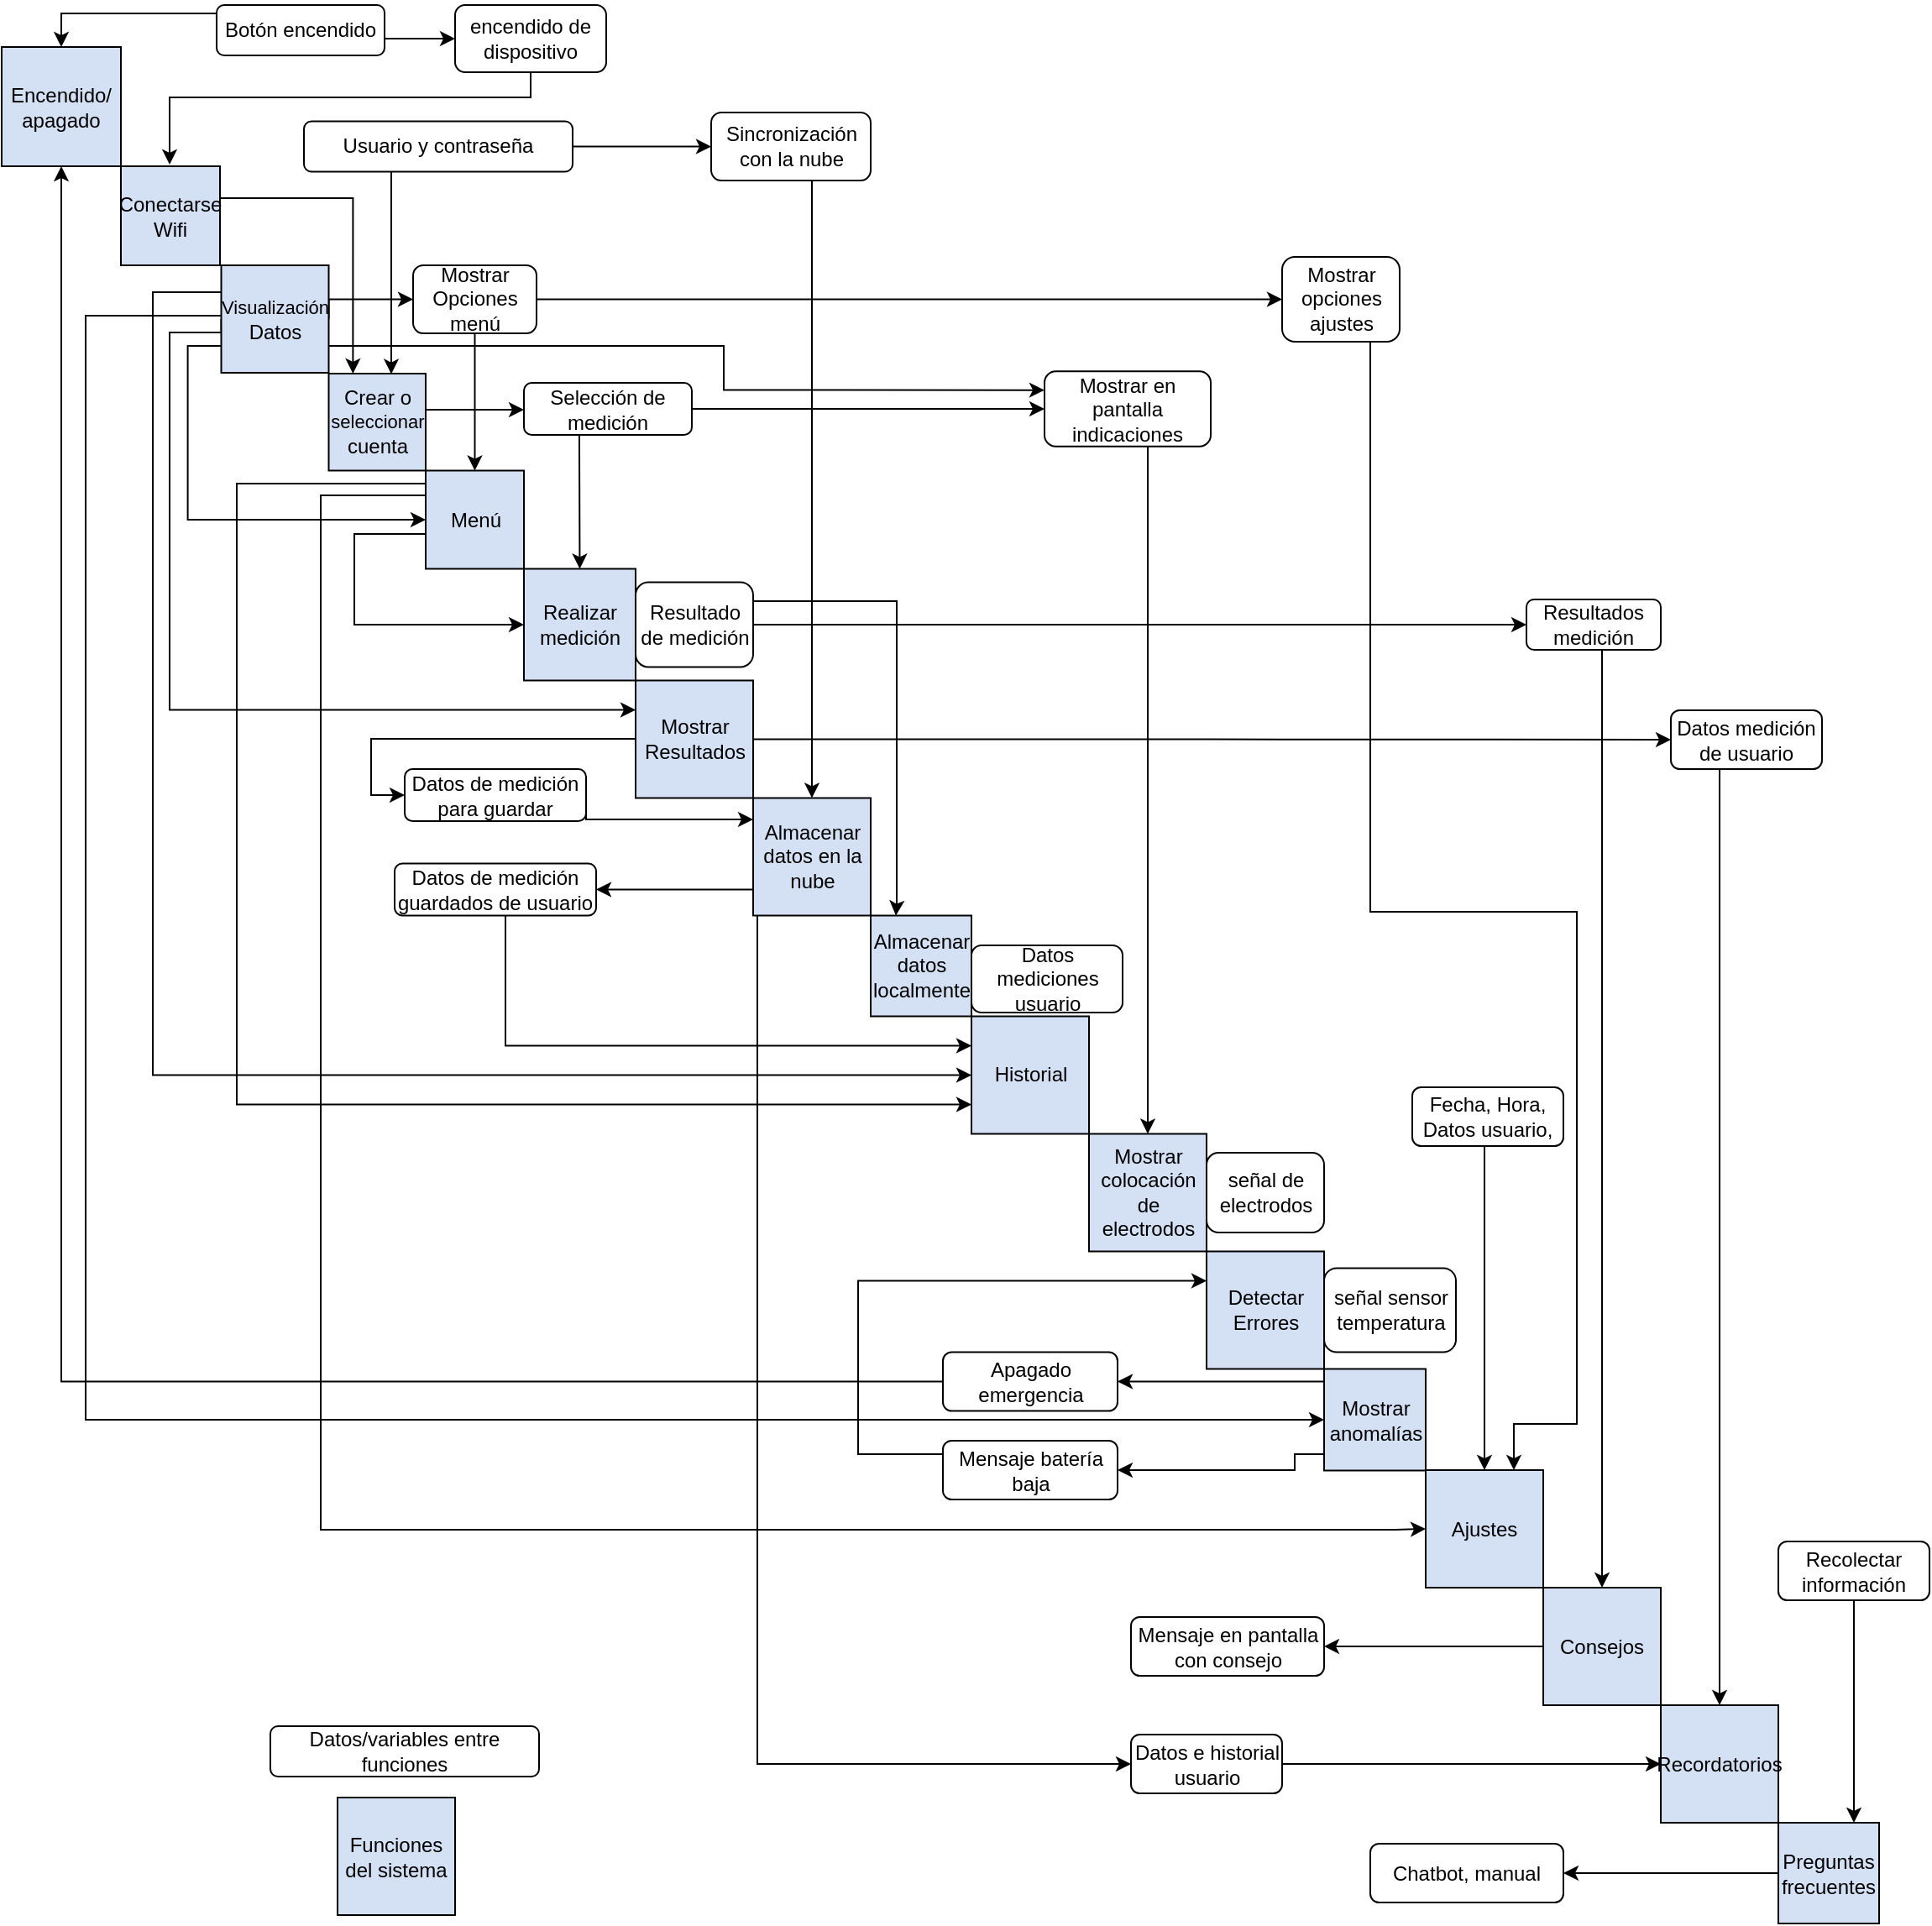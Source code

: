 <mxfile version="15.4.1" type="github">
  <diagram id="Nj07bCPPSiQxX_Wcg0r5" name="Page-1">
    <mxGraphModel dx="1108" dy="482" grid="1" gridSize="10" guides="1" tooltips="1" connect="1" arrows="1" fold="1" page="1" pageScale="1" pageWidth="827" pageHeight="1169" math="0" shadow="0">
      <root>
        <mxCell id="0" />
        <mxCell id="1" parent="0" />
        <mxCell id="GFn40_tMTBPi8Aqq6Cur-9" style="edgeStyle=orthogonalEdgeStyle;rounded=0;orthogonalLoop=1;jettySize=auto;html=1;exitX=1;exitY=0.5;exitDx=0;exitDy=0;" parent="1" source="CXU5azMome1cHcGIRZeV-1" target="iT-QjhbkleCrby-z9CVg-7" edge="1">
          <mxGeometry relative="1" as="geometry">
            <Array as="points">
              <mxPoint x="473" y="246" />
            </Array>
          </mxGeometry>
        </mxCell>
        <mxCell id="CXU5azMome1cHcGIRZeV-1" value="Crear o &lt;font style=&quot;font-size: 11px&quot;&gt;seleccionar &lt;/font&gt;cuenta" style="whiteSpace=wrap;html=1;aspect=fixed;fillColor=#D4E1F5;" parent="1" vertex="1">
          <mxGeometry x="414.75" y="224.5" width="57.75" height="57.75" as="geometry" />
        </mxCell>
        <mxCell id="CXU5azMome1cHcGIRZeV-2" value="Realizar medición" style="whiteSpace=wrap;html=1;aspect=fixed;fillColor=#D4E1F5;" parent="1" vertex="1">
          <mxGeometry x="531" y="340.75" width="66.5" height="66.5" as="geometry" />
        </mxCell>
        <mxCell id="iT-QjhbkleCrby-z9CVg-91" style="edgeStyle=orthogonalEdgeStyle;rounded=0;orthogonalLoop=1;jettySize=auto;html=1;exitX=0;exitY=0.75;exitDx=0;exitDy=0;entryX=0;entryY=0.5;entryDx=0;entryDy=0;" parent="1" source="iT-QjhbkleCrby-z9CVg-87" target="CXU5azMome1cHcGIRZeV-5" edge="1">
          <mxGeometry relative="1" as="geometry">
            <Array as="points">
              <mxPoint x="473" y="297" />
              <mxPoint x="410" y="297" />
              <mxPoint x="410" y="913" />
              <mxPoint x="1050" y="913" />
            </Array>
          </mxGeometry>
        </mxCell>
        <mxCell id="CXU5azMome1cHcGIRZeV-5" value="Ajustes" style="whiteSpace=wrap;html=1;aspect=fixed;fillColor=#D4E1F5;" parent="1" vertex="1">
          <mxGeometry x="1068" y="877.5" width="70" height="70" as="geometry" />
        </mxCell>
        <mxCell id="CXU5azMome1cHcGIRZeV-7" value="Mostrar colocación de electrodos" style="whiteSpace=wrap;html=1;aspect=fixed;fillColor=#D4E1F5;" parent="1" vertex="1">
          <mxGeometry x="867.5" y="677.25" width="70" height="70" as="geometry" />
        </mxCell>
        <mxCell id="CXU5azMome1cHcGIRZeV-8" value="Detectar Errores" style="whiteSpace=wrap;html=1;aspect=fixed;fillColor=#D4E1F5;" parent="1" vertex="1">
          <mxGeometry x="937.5" y="747.25" width="70" height="70" as="geometry" />
        </mxCell>
        <mxCell id="iT-QjhbkleCrby-z9CVg-37" style="edgeStyle=orthogonalEdgeStyle;rounded=0;orthogonalLoop=1;jettySize=auto;html=1;exitX=0;exitY=0.75;exitDx=0;exitDy=0;entryX=1;entryY=0.5;entryDx=0;entryDy=0;" parent="1" source="CXU5azMome1cHcGIRZeV-9" target="iT-QjhbkleCrby-z9CVg-35" edge="1">
          <mxGeometry relative="1" as="geometry">
            <Array as="points">
              <mxPoint x="668" y="532" />
            </Array>
          </mxGeometry>
        </mxCell>
        <mxCell id="iT-QjhbkleCrby-z9CVg-70" style="edgeStyle=orthogonalEdgeStyle;rounded=0;orthogonalLoop=1;jettySize=auto;html=1;exitX=0.5;exitY=1;exitDx=0;exitDy=0;entryX=0;entryY=0.5;entryDx=0;entryDy=0;" parent="1" source="CXU5azMome1cHcGIRZeV-9" target="iT-QjhbkleCrby-z9CVg-68" edge="1">
          <mxGeometry relative="1" as="geometry">
            <Array as="points">
              <mxPoint x="703" y="518" />
              <mxPoint x="670" y="518" />
              <mxPoint x="670" y="1053" />
            </Array>
          </mxGeometry>
        </mxCell>
        <mxCell id="CXU5azMome1cHcGIRZeV-9" value="Almacenar datos en la nube" style="whiteSpace=wrap;html=1;aspect=fixed;fillColor=#D4E1F5;" parent="1" vertex="1">
          <mxGeometry x="667.5" y="477.25" width="70" height="70" as="geometry" />
        </mxCell>
        <mxCell id="iT-QjhbkleCrby-z9CVg-61" style="edgeStyle=orthogonalEdgeStyle;rounded=0;orthogonalLoop=1;jettySize=auto;html=1;entryX=1;entryY=0.5;entryDx=0;entryDy=0;exitX=0;exitY=0.25;exitDx=0;exitDy=0;" parent="1" source="CXU5azMome1cHcGIRZeV-10" target="iT-QjhbkleCrby-z9CVg-60" edge="1">
          <mxGeometry relative="1" as="geometry">
            <Array as="points">
              <mxPoint x="1008" y="825" />
            </Array>
          </mxGeometry>
        </mxCell>
        <mxCell id="iT-QjhbkleCrby-z9CVg-94" style="edgeStyle=orthogonalEdgeStyle;rounded=0;orthogonalLoop=1;jettySize=auto;html=1;exitX=0;exitY=0.75;exitDx=0;exitDy=0;entryX=1;entryY=0.5;entryDx=0;entryDy=0;" parent="1" source="CXU5azMome1cHcGIRZeV-10" target="iT-QjhbkleCrby-z9CVg-93" edge="1">
          <mxGeometry relative="1" as="geometry">
            <Array as="points">
              <mxPoint x="1008" y="868" />
              <mxPoint x="990" y="868" />
            </Array>
          </mxGeometry>
        </mxCell>
        <mxCell id="CXU5azMome1cHcGIRZeV-10" value="Mostrar anomalías" style="whiteSpace=wrap;html=1;aspect=fixed;fillColor=#D4E1F5;" parent="1" vertex="1">
          <mxGeometry x="1007.5" y="817.25" width="60.5" height="60.5" as="geometry" />
        </mxCell>
        <mxCell id="iT-QjhbkleCrby-z9CVg-73" style="edgeStyle=orthogonalEdgeStyle;rounded=0;orthogonalLoop=1;jettySize=auto;html=1;" parent="1" source="CXU5azMome1cHcGIRZeV-11" target="iT-QjhbkleCrby-z9CVg-71" edge="1">
          <mxGeometry relative="1" as="geometry" />
        </mxCell>
        <mxCell id="CXU5azMome1cHcGIRZeV-11" value="Consejos" style="whiteSpace=wrap;html=1;aspect=fixed;fillColor=#D4E1F5;" parent="1" vertex="1">
          <mxGeometry x="1138" y="947.5" width="70" height="70" as="geometry" />
        </mxCell>
        <mxCell id="CXU5azMome1cHcGIRZeV-12" value="Recordatorios" style="whiteSpace=wrap;html=1;aspect=fixed;fillColor=#D4E1F5;" parent="1" vertex="1">
          <mxGeometry x="1208" y="1017.5" width="70" height="70" as="geometry" />
        </mxCell>
        <mxCell id="iT-QjhbkleCrby-z9CVg-76" style="edgeStyle=orthogonalEdgeStyle;rounded=0;orthogonalLoop=1;jettySize=auto;html=1;entryX=1;entryY=0.5;entryDx=0;entryDy=0;" parent="1" source="CXU5azMome1cHcGIRZeV-13" target="iT-QjhbkleCrby-z9CVg-74" edge="1">
          <mxGeometry relative="1" as="geometry" />
        </mxCell>
        <mxCell id="CXU5azMome1cHcGIRZeV-13" value="Preguntas frecuentes" style="whiteSpace=wrap;html=1;aspect=fixed;fillColor=#D4E1F5;" parent="1" vertex="1">
          <mxGeometry x="1278" y="1087.5" width="60" height="60" as="geometry" />
        </mxCell>
        <mxCell id="GFn40_tMTBPi8Aqq6Cur-4" style="edgeStyle=orthogonalEdgeStyle;rounded=0;orthogonalLoop=1;jettySize=auto;html=1;entryX=0;entryY=0.5;entryDx=0;entryDy=0;" parent="1" source="iT-QjhbkleCrby-z9CVg-3" target="iT-QjhbkleCrby-z9CVg-83" edge="1">
          <mxGeometry relative="1" as="geometry" />
        </mxCell>
        <mxCell id="GFn40_tMTBPi8Aqq6Cur-27" style="edgeStyle=orthogonalEdgeStyle;rounded=0;orthogonalLoop=1;jettySize=auto;html=1;exitX=0.5;exitY=1;exitDx=0;exitDy=0;entryX=0.645;entryY=0.005;entryDx=0;entryDy=0;entryPerimeter=0;" parent="1" source="iT-QjhbkleCrby-z9CVg-3" target="CXU5azMome1cHcGIRZeV-1" edge="1">
          <mxGeometry relative="1" as="geometry">
            <Array as="points">
              <mxPoint x="480" y="89" />
              <mxPoint x="452" y="89" />
            </Array>
          </mxGeometry>
        </mxCell>
        <mxCell id="iT-QjhbkleCrby-z9CVg-3" value="Usuario y contraseña" style="rounded=1;whiteSpace=wrap;html=1;" parent="1" vertex="1">
          <mxGeometry x="400" y="74.25" width="160" height="30" as="geometry" />
        </mxCell>
        <mxCell id="iT-QjhbkleCrby-z9CVg-5" value="Funciones del sistema" style="whiteSpace=wrap;html=1;aspect=fixed;fillColor=#D4E1F5;" parent="1" vertex="1">
          <mxGeometry x="420" y="1072.5" width="70" height="70" as="geometry" />
        </mxCell>
        <mxCell id="iT-QjhbkleCrby-z9CVg-6" value="Datos/variables entre funciones" style="rounded=1;whiteSpace=wrap;html=1;" parent="1" vertex="1">
          <mxGeometry x="380" y="1030" width="160" height="30" as="geometry" />
        </mxCell>
        <mxCell id="iT-QjhbkleCrby-z9CVg-40" style="edgeStyle=orthogonalEdgeStyle;rounded=0;orthogonalLoop=1;jettySize=auto;html=1;entryX=0;entryY=0.5;entryDx=0;entryDy=0;" parent="1" source="iT-QjhbkleCrby-z9CVg-7" target="iT-QjhbkleCrby-z9CVg-39" edge="1">
          <mxGeometry relative="1" as="geometry" />
        </mxCell>
        <mxCell id="GFn40_tMTBPi8Aqq6Cur-10" style="edgeStyle=orthogonalEdgeStyle;rounded=0;orthogonalLoop=1;jettySize=auto;html=1;entryX=0.5;entryY=0;entryDx=0;entryDy=0;" parent="1" source="iT-QjhbkleCrby-z9CVg-7" target="CXU5azMome1cHcGIRZeV-2" edge="1">
          <mxGeometry relative="1" as="geometry">
            <Array as="points">
              <mxPoint x="564" y="270" />
              <mxPoint x="564" y="270" />
            </Array>
          </mxGeometry>
        </mxCell>
        <mxCell id="iT-QjhbkleCrby-z9CVg-7" value="Selección de medición" style="rounded=1;whiteSpace=wrap;html=1;" parent="1" vertex="1">
          <mxGeometry x="531" y="230" width="100" height="31" as="geometry" />
        </mxCell>
        <mxCell id="GFn40_tMTBPi8Aqq6Cur-12" style="edgeStyle=orthogonalEdgeStyle;rounded=0;orthogonalLoop=1;jettySize=auto;html=1;entryX=0.25;entryY=0;entryDx=0;entryDy=0;" parent="1" source="iT-QjhbkleCrby-z9CVg-15" target="GFn40_tMTBPi8Aqq6Cur-2" edge="1">
          <mxGeometry relative="1" as="geometry">
            <Array as="points">
              <mxPoint x="753" y="360" />
              <mxPoint x="753" y="540" />
            </Array>
          </mxGeometry>
        </mxCell>
        <mxCell id="GFn40_tMTBPi8Aqq6Cur-25" style="edgeStyle=orthogonalEdgeStyle;rounded=0;orthogonalLoop=1;jettySize=auto;html=1;entryX=0;entryY=0.5;entryDx=0;entryDy=0;" parent="1" source="iT-QjhbkleCrby-z9CVg-15" target="iT-QjhbkleCrby-z9CVg-62" edge="1">
          <mxGeometry relative="1" as="geometry" />
        </mxCell>
        <mxCell id="iT-QjhbkleCrby-z9CVg-15" value="Resultado de medición" style="rounded=1;whiteSpace=wrap;html=1;" parent="1" vertex="1">
          <mxGeometry x="597.5" y="348.75" width="70" height="50.5" as="geometry" />
        </mxCell>
        <mxCell id="iT-QjhbkleCrby-z9CVg-34" style="edgeStyle=orthogonalEdgeStyle;rounded=0;orthogonalLoop=1;jettySize=auto;html=1;entryX=0;entryY=0.5;entryDx=0;entryDy=0;exitX=0.021;exitY=0.354;exitDx=0;exitDy=0;exitPerimeter=0;" parent="1" target="iT-QjhbkleCrby-z9CVg-26" edge="1" source="CXU5azMome1cHcGIRZeV-6">
          <mxGeometry relative="1" as="geometry">
            <Array as="points">
              <mxPoint x="599" y="442" />
              <mxPoint x="440" y="442" />
              <mxPoint x="440" y="476" />
            </Array>
            <mxPoint x="590" y="430" as="sourcePoint" />
          </mxGeometry>
        </mxCell>
        <mxCell id="67Dht7YHLMiTtMJzF1Od-23" style="edgeStyle=orthogonalEdgeStyle;rounded=0;orthogonalLoop=1;jettySize=auto;html=1;exitX=1;exitY=0.5;exitDx=0;exitDy=0;entryX=0;entryY=0.5;entryDx=0;entryDy=0;fontSize=11;" edge="1" parent="1" source="CXU5azMome1cHcGIRZeV-6" target="iT-QjhbkleCrby-z9CVg-65">
          <mxGeometry relative="1" as="geometry" />
        </mxCell>
        <mxCell id="CXU5azMome1cHcGIRZeV-6" value="Mostrar Resultados" style="whiteSpace=wrap;html=1;aspect=fixed;fillColor=#D4E1F5;" parent="1" vertex="1">
          <mxGeometry x="597.5" y="407.25" width="70" height="70" as="geometry" />
        </mxCell>
        <mxCell id="iT-QjhbkleCrby-z9CVg-33" style="edgeStyle=orthogonalEdgeStyle;rounded=0;orthogonalLoop=1;jettySize=auto;html=1;exitX=1;exitY=0.5;exitDx=0;exitDy=0;" parent="1" source="iT-QjhbkleCrby-z9CVg-26" target="CXU5azMome1cHcGIRZeV-9" edge="1">
          <mxGeometry relative="1" as="geometry">
            <Array as="points">
              <mxPoint x="568" y="490" />
            </Array>
          </mxGeometry>
        </mxCell>
        <mxCell id="iT-QjhbkleCrby-z9CVg-26" value="Datos de medición para guardar" style="rounded=1;whiteSpace=wrap;html=1;" parent="1" vertex="1">
          <mxGeometry x="460" y="460" width="108" height="31" as="geometry" />
        </mxCell>
        <mxCell id="iT-QjhbkleCrby-z9CVg-38" style="edgeStyle=orthogonalEdgeStyle;rounded=0;orthogonalLoop=1;jettySize=auto;html=1;entryX=0;entryY=0.25;entryDx=0;entryDy=0;" parent="1" source="iT-QjhbkleCrby-z9CVg-35" target="CXU5azMome1cHcGIRZeV-4" edge="1">
          <mxGeometry relative="1" as="geometry">
            <mxPoint x="480" y="440" as="targetPoint" />
            <Array as="points">
              <mxPoint x="520" y="625" />
            </Array>
          </mxGeometry>
        </mxCell>
        <mxCell id="iT-QjhbkleCrby-z9CVg-35" value="Datos de medición guardados de usuario" style="rounded=1;whiteSpace=wrap;html=1;" parent="1" vertex="1">
          <mxGeometry x="454" y="516.25" width="120" height="31" as="geometry" />
        </mxCell>
        <mxCell id="GFn40_tMTBPi8Aqq6Cur-21" style="edgeStyle=orthogonalEdgeStyle;rounded=0;orthogonalLoop=1;jettySize=auto;html=1;entryX=0.5;entryY=0;entryDx=0;entryDy=0;" parent="1" source="iT-QjhbkleCrby-z9CVg-39" target="CXU5azMome1cHcGIRZeV-7" edge="1">
          <mxGeometry relative="1" as="geometry">
            <Array as="points">
              <mxPoint x="903" y="473" />
            </Array>
          </mxGeometry>
        </mxCell>
        <mxCell id="iT-QjhbkleCrby-z9CVg-39" value="Mostrar en pantalla indicaciones" style="rounded=1;whiteSpace=wrap;html=1;" parent="1" vertex="1">
          <mxGeometry x="841" y="223.13" width="99" height="44.75" as="geometry" />
        </mxCell>
        <mxCell id="iT-QjhbkleCrby-z9CVg-46" value="señal de electrodos" style="rounded=1;whiteSpace=wrap;html=1;" parent="1" vertex="1">
          <mxGeometry x="937.5" y="688.5" width="70" height="47.5" as="geometry" />
        </mxCell>
        <mxCell id="iT-QjhbkleCrby-z9CVg-48" value="señal sensor temperatura" style="rounded=1;whiteSpace=wrap;html=1;" parent="1" vertex="1">
          <mxGeometry x="1007.5" y="757.25" width="78.5" height="50" as="geometry" />
        </mxCell>
        <mxCell id="67Dht7YHLMiTtMJzF1Od-18" style="edgeStyle=orthogonalEdgeStyle;rounded=0;orthogonalLoop=1;jettySize=auto;html=1;exitX=0.5;exitY=1;exitDx=0;exitDy=0;fontSize=11;entryX=0.5;entryY=0;entryDx=0;entryDy=0;" edge="1" parent="1" source="iT-QjhbkleCrby-z9CVg-55" target="CXU5azMome1cHcGIRZeV-5">
          <mxGeometry relative="1" as="geometry">
            <mxPoint x="1105" y="870" as="targetPoint" />
            <Array as="points">
              <mxPoint x="1103" y="685" />
            </Array>
          </mxGeometry>
        </mxCell>
        <mxCell id="iT-QjhbkleCrby-z9CVg-55" value="Fecha, Hora, Datos usuario," style="rounded=1;whiteSpace=wrap;html=1;" parent="1" vertex="1">
          <mxGeometry x="1060" y="649.5" width="90" height="35" as="geometry" />
        </mxCell>
        <mxCell id="iT-QjhbkleCrby-z9CVg-82" style="edgeStyle=orthogonalEdgeStyle;rounded=0;orthogonalLoop=1;jettySize=auto;html=1;entryX=0.5;entryY=1;entryDx=0;entryDy=0;" parent="1" source="iT-QjhbkleCrby-z9CVg-60" target="iT-QjhbkleCrby-z9CVg-79" edge="1">
          <mxGeometry relative="1" as="geometry" />
        </mxCell>
        <mxCell id="iT-QjhbkleCrby-z9CVg-60" value="Apagado emergencia" style="rounded=1;whiteSpace=wrap;html=1;" parent="1" vertex="1">
          <mxGeometry x="780.5" y="807.25" width="104" height="35" as="geometry" />
        </mxCell>
        <mxCell id="iT-QjhbkleCrby-z9CVg-64" style="edgeStyle=orthogonalEdgeStyle;rounded=0;orthogonalLoop=1;jettySize=auto;html=1;entryX=0.5;entryY=0;entryDx=0;entryDy=0;" parent="1" source="iT-QjhbkleCrby-z9CVg-62" target="CXU5azMome1cHcGIRZeV-11" edge="1">
          <mxGeometry relative="1" as="geometry">
            <Array as="points">
              <mxPoint x="1173" y="760" />
              <mxPoint x="1173" y="760" />
            </Array>
          </mxGeometry>
        </mxCell>
        <mxCell id="iT-QjhbkleCrby-z9CVg-62" value="Resultados medición" style="rounded=1;whiteSpace=wrap;html=1;" parent="1" vertex="1">
          <mxGeometry x="1128" y="359" width="80" height="30" as="geometry" />
        </mxCell>
        <mxCell id="iT-QjhbkleCrby-z9CVg-67" style="edgeStyle=orthogonalEdgeStyle;rounded=0;orthogonalLoop=1;jettySize=auto;html=1;entryX=0.5;entryY=0;entryDx=0;entryDy=0;" parent="1" source="iT-QjhbkleCrby-z9CVg-65" target="CXU5azMome1cHcGIRZeV-12" edge="1">
          <mxGeometry relative="1" as="geometry">
            <Array as="points">
              <mxPoint x="1243" y="1000" />
              <mxPoint x="1243" y="1000" />
            </Array>
          </mxGeometry>
        </mxCell>
        <mxCell id="iT-QjhbkleCrby-z9CVg-65" value="Datos medición de usuario" style="rounded=1;whiteSpace=wrap;html=1;" parent="1" vertex="1">
          <mxGeometry x="1214" y="425" width="90" height="35" as="geometry" />
        </mxCell>
        <mxCell id="iT-QjhbkleCrby-z9CVg-69" style="edgeStyle=orthogonalEdgeStyle;rounded=0;orthogonalLoop=1;jettySize=auto;html=1;exitX=1;exitY=0.5;exitDx=0;exitDy=0;entryX=0;entryY=0.5;entryDx=0;entryDy=0;" parent="1" source="iT-QjhbkleCrby-z9CVg-68" target="CXU5azMome1cHcGIRZeV-12" edge="1">
          <mxGeometry relative="1" as="geometry" />
        </mxCell>
        <mxCell id="iT-QjhbkleCrby-z9CVg-68" value="Datos e historial usuario" style="rounded=1;whiteSpace=wrap;html=1;" parent="1" vertex="1">
          <mxGeometry x="892.5" y="1035" width="90" height="35" as="geometry" />
        </mxCell>
        <mxCell id="iT-QjhbkleCrby-z9CVg-71" value="Mensaje en pantalla con consejo" style="rounded=1;whiteSpace=wrap;html=1;" parent="1" vertex="1">
          <mxGeometry x="892.5" y="965" width="115" height="35" as="geometry" />
        </mxCell>
        <mxCell id="iT-QjhbkleCrby-z9CVg-74" value="Chatbot, manual" style="rounded=1;whiteSpace=wrap;html=1;" parent="1" vertex="1">
          <mxGeometry x="1035" y="1100" width="115" height="35" as="geometry" />
        </mxCell>
        <mxCell id="iT-QjhbkleCrby-z9CVg-78" style="edgeStyle=orthogonalEdgeStyle;rounded=0;orthogonalLoop=1;jettySize=auto;html=1;exitX=0.5;exitY=1;exitDx=0;exitDy=0;entryX=0.75;entryY=0;entryDx=0;entryDy=0;" parent="1" source="iT-QjhbkleCrby-z9CVg-77" target="CXU5azMome1cHcGIRZeV-13" edge="1">
          <mxGeometry relative="1" as="geometry" />
        </mxCell>
        <mxCell id="iT-QjhbkleCrby-z9CVg-77" value="Recolectar información" style="rounded=1;whiteSpace=wrap;html=1;" parent="1" vertex="1">
          <mxGeometry x="1278" y="920" width="90" height="35" as="geometry" />
        </mxCell>
        <mxCell id="iT-QjhbkleCrby-z9CVg-79" value="Encendido/&lt;br&gt;apagado" style="whiteSpace=wrap;html=1;aspect=fixed;fillColor=#D4E1F5;" parent="1" vertex="1">
          <mxGeometry x="220" y="30" width="71" height="71" as="geometry" />
        </mxCell>
        <mxCell id="iT-QjhbkleCrby-z9CVg-96" style="edgeStyle=orthogonalEdgeStyle;rounded=0;orthogonalLoop=1;jettySize=auto;html=1;entryX=0;entryY=0.5;entryDx=0;entryDy=0;" parent="1" source="iT-QjhbkleCrby-z9CVg-80" target="iT-QjhbkleCrby-z9CVg-95" edge="1">
          <mxGeometry relative="1" as="geometry">
            <Array as="points">
              <mxPoint x="460" y="25" />
              <mxPoint x="460" y="25" />
            </Array>
          </mxGeometry>
        </mxCell>
        <mxCell id="67Dht7YHLMiTtMJzF1Od-3" style="edgeStyle=orthogonalEdgeStyle;rounded=0;orthogonalLoop=1;jettySize=auto;html=1;exitX=0;exitY=0.5;exitDx=0;exitDy=0;entryX=0.5;entryY=0;entryDx=0;entryDy=0;fontSize=11;" edge="1" parent="1" source="iT-QjhbkleCrby-z9CVg-80" target="iT-QjhbkleCrby-z9CVg-79">
          <mxGeometry relative="1" as="geometry">
            <Array as="points">
              <mxPoint x="348" y="10" />
              <mxPoint x="256" y="10" />
            </Array>
          </mxGeometry>
        </mxCell>
        <mxCell id="iT-QjhbkleCrby-z9CVg-80" value="Botón encendido" style="rounded=1;whiteSpace=wrap;html=1;" parent="1" vertex="1">
          <mxGeometry x="348" y="5" width="100" height="30" as="geometry" />
        </mxCell>
        <mxCell id="GFn40_tMTBPi8Aqq6Cur-11" style="edgeStyle=orthogonalEdgeStyle;rounded=0;orthogonalLoop=1;jettySize=auto;html=1;entryX=0.5;entryY=0;entryDx=0;entryDy=0;" parent="1" source="iT-QjhbkleCrby-z9CVg-83" target="CXU5azMome1cHcGIRZeV-9" edge="1">
          <mxGeometry relative="1" as="geometry">
            <Array as="points">
              <mxPoint x="703" y="460" />
            </Array>
          </mxGeometry>
        </mxCell>
        <mxCell id="iT-QjhbkleCrby-z9CVg-83" value="Sincronización con la nube" style="rounded=1;whiteSpace=wrap;html=1;" parent="1" vertex="1">
          <mxGeometry x="642.5" y="69" width="95" height="40.5" as="geometry" />
        </mxCell>
        <mxCell id="iT-QjhbkleCrby-z9CVg-90" style="edgeStyle=orthogonalEdgeStyle;rounded=0;orthogonalLoop=1;jettySize=auto;html=1;entryX=0;entryY=0.5;entryDx=0;entryDy=0;exitX=0;exitY=0.75;exitDx=0;exitDy=0;" parent="1" source="iT-QjhbkleCrby-z9CVg-87" target="CXU5azMome1cHcGIRZeV-2" edge="1">
          <mxGeometry relative="1" as="geometry">
            <Array as="points">
              <mxPoint x="473" y="320" />
              <mxPoint x="430" y="320" />
              <mxPoint x="430" y="374" />
            </Array>
            <mxPoint x="460" y="320" as="sourcePoint" />
          </mxGeometry>
        </mxCell>
        <mxCell id="iT-QjhbkleCrby-z9CVg-92" style="edgeStyle=orthogonalEdgeStyle;rounded=0;orthogonalLoop=1;jettySize=auto;html=1;exitX=0;exitY=0.25;exitDx=0;exitDy=0;entryX=0;entryY=0.75;entryDx=0;entryDy=0;" parent="1" source="iT-QjhbkleCrby-z9CVg-87" target="CXU5azMome1cHcGIRZeV-4" edge="1">
          <mxGeometry relative="1" as="geometry">
            <Array as="points">
              <mxPoint x="473" y="290" />
              <mxPoint x="360" y="290" />
              <mxPoint x="360" y="660" />
            </Array>
          </mxGeometry>
        </mxCell>
        <mxCell id="iT-QjhbkleCrby-z9CVg-87" value="Menú" style="whiteSpace=wrap;html=1;aspect=fixed;fillColor=#D4E1F5;" parent="1" vertex="1">
          <mxGeometry x="472.5" y="282.25" width="58.5" height="58.5" as="geometry" />
        </mxCell>
        <mxCell id="GFn40_tMTBPi8Aqq6Cur-26" value="" style="edgeStyle=orthogonalEdgeStyle;rounded=0;orthogonalLoop=1;jettySize=auto;html=1;entryX=0.25;entryY=0;entryDx=0;entryDy=0;" parent="1" source="iT-QjhbkleCrby-z9CVg-88" target="CXU5azMome1cHcGIRZeV-1" edge="1">
          <mxGeometry relative="1" as="geometry">
            <Array as="points">
              <mxPoint x="429" y="120" />
            </Array>
            <mxPoint x="440" y="130" as="targetPoint" />
          </mxGeometry>
        </mxCell>
        <mxCell id="iT-QjhbkleCrby-z9CVg-88" value="Conectarse Wifi" style="whiteSpace=wrap;html=1;aspect=fixed;fillColor=#D4E1F5;" parent="1" vertex="1">
          <mxGeometry x="291" y="101" width="59" height="59" as="geometry" />
        </mxCell>
        <mxCell id="iT-QjhbkleCrby-z9CVg-103" style="edgeStyle=orthogonalEdgeStyle;rounded=0;orthogonalLoop=1;jettySize=auto;html=1;entryX=0;entryY=0.25;entryDx=0;entryDy=0;exitX=0;exitY=0.5;exitDx=0;exitDy=0;" parent="1" source="iT-QjhbkleCrby-z9CVg-93" target="CXU5azMome1cHcGIRZeV-8" edge="1">
          <mxGeometry relative="1" as="geometry">
            <Array as="points">
              <mxPoint x="730" y="868" />
              <mxPoint x="730" y="765" />
            </Array>
          </mxGeometry>
        </mxCell>
        <mxCell id="iT-QjhbkleCrby-z9CVg-93" value="Mensaje batería baja" style="rounded=1;whiteSpace=wrap;html=1;" parent="1" vertex="1">
          <mxGeometry x="780.5" y="860" width="104" height="35" as="geometry" />
        </mxCell>
        <mxCell id="67Dht7YHLMiTtMJzF1Od-2" style="edgeStyle=orthogonalEdgeStyle;rounded=0;orthogonalLoop=1;jettySize=auto;html=1;exitX=0.5;exitY=1;exitDx=0;exitDy=0;fontSize=11;" edge="1" parent="1" source="iT-QjhbkleCrby-z9CVg-95">
          <mxGeometry relative="1" as="geometry">
            <mxPoint x="320" y="100" as="targetPoint" />
            <Array as="points">
              <mxPoint x="535" y="60" />
              <mxPoint x="320" y="60" />
            </Array>
          </mxGeometry>
        </mxCell>
        <mxCell id="iT-QjhbkleCrby-z9CVg-95" value="encendido de dispositivo" style="rounded=1;whiteSpace=wrap;html=1;" parent="1" vertex="1">
          <mxGeometry x="490" y="5" width="90" height="40" as="geometry" />
        </mxCell>
        <mxCell id="iT-QjhbkleCrby-z9CVg-99" style="edgeStyle=orthogonalEdgeStyle;rounded=0;orthogonalLoop=1;jettySize=auto;html=1;entryX=0.5;entryY=0;entryDx=0;entryDy=0;" parent="1" source="iT-QjhbkleCrby-z9CVg-98" target="iT-QjhbkleCrby-z9CVg-87" edge="1">
          <mxGeometry relative="1" as="geometry">
            <Array as="points">
              <mxPoint x="502" y="190" />
              <mxPoint x="502" y="190" />
            </Array>
          </mxGeometry>
        </mxCell>
        <mxCell id="67Dht7YHLMiTtMJzF1Od-21" style="edgeStyle=orthogonalEdgeStyle;rounded=0;orthogonalLoop=1;jettySize=auto;html=1;entryX=0;entryY=0.5;entryDx=0;entryDy=0;fontSize=11;" edge="1" parent="1" source="iT-QjhbkleCrby-z9CVg-98" target="67Dht7YHLMiTtMJzF1Od-14">
          <mxGeometry relative="1" as="geometry" />
        </mxCell>
        <mxCell id="iT-QjhbkleCrby-z9CVg-98" value="Mostrar Opciones menú" style="rounded=1;whiteSpace=wrap;html=1;" parent="1" vertex="1">
          <mxGeometry x="465" y="160" width="73.5" height="40.5" as="geometry" />
        </mxCell>
        <mxCell id="CXU5azMome1cHcGIRZeV-4" value="Historial" style="whiteSpace=wrap;html=1;aspect=fixed;fillColor=#D4E1F5;" parent="1" vertex="1">
          <mxGeometry x="797.5" y="607.25" width="70" height="70" as="geometry" />
        </mxCell>
        <mxCell id="GFn40_tMTBPi8Aqq6Cur-2" value="Almacenar datos localmente" style="whiteSpace=wrap;html=1;aspect=fixed;fillColor=#D4E1F5;" parent="1" vertex="1">
          <mxGeometry x="737.5" y="547.25" width="60" height="60" as="geometry" />
        </mxCell>
        <mxCell id="iT-QjhbkleCrby-z9CVg-19" value="Datos mediciones usuario" style="rounded=1;whiteSpace=wrap;html=1;" parent="1" vertex="1">
          <mxGeometry x="797.5" y="565" width="90" height="40" as="geometry" />
        </mxCell>
        <mxCell id="67Dht7YHLMiTtMJzF1Od-8" style="edgeStyle=orthogonalEdgeStyle;rounded=0;orthogonalLoop=1;jettySize=auto;html=1;exitX=0;exitY=0.75;exitDx=0;exitDy=0;entryX=0;entryY=0.5;entryDx=0;entryDy=0;fontSize=11;" edge="1" parent="1" source="67Dht7YHLMiTtMJzF1Od-1" target="iT-QjhbkleCrby-z9CVg-87">
          <mxGeometry relative="1" as="geometry" />
        </mxCell>
        <mxCell id="67Dht7YHLMiTtMJzF1Od-9" style="edgeStyle=orthogonalEdgeStyle;rounded=0;orthogonalLoop=1;jettySize=auto;html=1;exitX=0;exitY=0.5;exitDx=0;exitDy=0;entryX=0;entryY=0.25;entryDx=0;entryDy=0;fontSize=11;" edge="1" parent="1" source="67Dht7YHLMiTtMJzF1Od-1" target="CXU5azMome1cHcGIRZeV-6">
          <mxGeometry relative="1" as="geometry">
            <Array as="points">
              <mxPoint x="351" y="200" />
              <mxPoint x="320" y="200" />
              <mxPoint x="320" y="425" />
            </Array>
          </mxGeometry>
        </mxCell>
        <mxCell id="67Dht7YHLMiTtMJzF1Od-10" style="edgeStyle=orthogonalEdgeStyle;rounded=0;orthogonalLoop=1;jettySize=auto;html=1;exitX=0;exitY=0.25;exitDx=0;exitDy=0;entryX=0;entryY=0.5;entryDx=0;entryDy=0;fontSize=11;" edge="1" parent="1" source="67Dht7YHLMiTtMJzF1Od-1" target="CXU5azMome1cHcGIRZeV-4">
          <mxGeometry relative="1" as="geometry">
            <Array as="points">
              <mxPoint x="310" y="176" />
              <mxPoint x="310" y="642" />
            </Array>
          </mxGeometry>
        </mxCell>
        <mxCell id="67Dht7YHLMiTtMJzF1Od-13" style="edgeStyle=orthogonalEdgeStyle;rounded=0;orthogonalLoop=1;jettySize=auto;html=1;entryX=0;entryY=0.5;entryDx=0;entryDy=0;fontSize=11;" edge="1" parent="1" source="67Dht7YHLMiTtMJzF1Od-1" target="CXU5azMome1cHcGIRZeV-10">
          <mxGeometry relative="1" as="geometry">
            <Array as="points">
              <mxPoint x="270" y="190" />
              <mxPoint x="270" y="848" />
            </Array>
          </mxGeometry>
        </mxCell>
        <mxCell id="67Dht7YHLMiTtMJzF1Od-20" style="edgeStyle=orthogonalEdgeStyle;rounded=0;orthogonalLoop=1;jettySize=auto;html=1;exitX=1;exitY=0.5;exitDx=0;exitDy=0;entryX=0;entryY=0.5;entryDx=0;entryDy=0;fontSize=11;" edge="1" parent="1" source="67Dht7YHLMiTtMJzF1Od-1" target="iT-QjhbkleCrby-z9CVg-98">
          <mxGeometry relative="1" as="geometry">
            <Array as="points">
              <mxPoint x="415" y="180" />
            </Array>
          </mxGeometry>
        </mxCell>
        <mxCell id="67Dht7YHLMiTtMJzF1Od-22" style="edgeStyle=orthogonalEdgeStyle;rounded=0;orthogonalLoop=1;jettySize=auto;html=1;exitX=1;exitY=0.75;exitDx=0;exitDy=0;entryX=0;entryY=0.25;entryDx=0;entryDy=0;fontSize=11;" edge="1" parent="1" source="67Dht7YHLMiTtMJzF1Od-1" target="iT-QjhbkleCrby-z9CVg-39">
          <mxGeometry relative="1" as="geometry">
            <Array as="points">
              <mxPoint x="650" y="208" />
              <mxPoint x="650" y="234" />
            </Array>
          </mxGeometry>
        </mxCell>
        <mxCell id="67Dht7YHLMiTtMJzF1Od-1" value="&lt;font style=&quot;font-size: 11px&quot;&gt;Visualización &lt;/font&gt;&lt;font style=&quot;font-size: 12px&quot;&gt;Datos&lt;/font&gt;" style="whiteSpace=wrap;html=1;aspect=fixed;fillColor=#D4E1F5;" vertex="1" parent="1">
          <mxGeometry x="350.75" y="160" width="64" height="64" as="geometry" />
        </mxCell>
        <mxCell id="67Dht7YHLMiTtMJzF1Od-17" style="edgeStyle=orthogonalEdgeStyle;rounded=0;orthogonalLoop=1;jettySize=auto;html=1;exitX=0.75;exitY=1;exitDx=0;exitDy=0;entryX=0.75;entryY=0;entryDx=0;entryDy=0;fontSize=11;" edge="1" parent="1" source="67Dht7YHLMiTtMJzF1Od-14" target="CXU5azMome1cHcGIRZeV-5">
          <mxGeometry relative="1" as="geometry">
            <Array as="points">
              <mxPoint x="1035" y="545" />
              <mxPoint x="1158" y="545" />
              <mxPoint x="1158" y="850" />
              <mxPoint x="1121" y="850" />
            </Array>
          </mxGeometry>
        </mxCell>
        <mxCell id="67Dht7YHLMiTtMJzF1Od-14" value="Mostrar opciones ajustes" style="rounded=1;whiteSpace=wrap;html=1;" vertex="1" parent="1">
          <mxGeometry x="982.5" y="155" width="70" height="50.5" as="geometry" />
        </mxCell>
      </root>
    </mxGraphModel>
  </diagram>
</mxfile>
